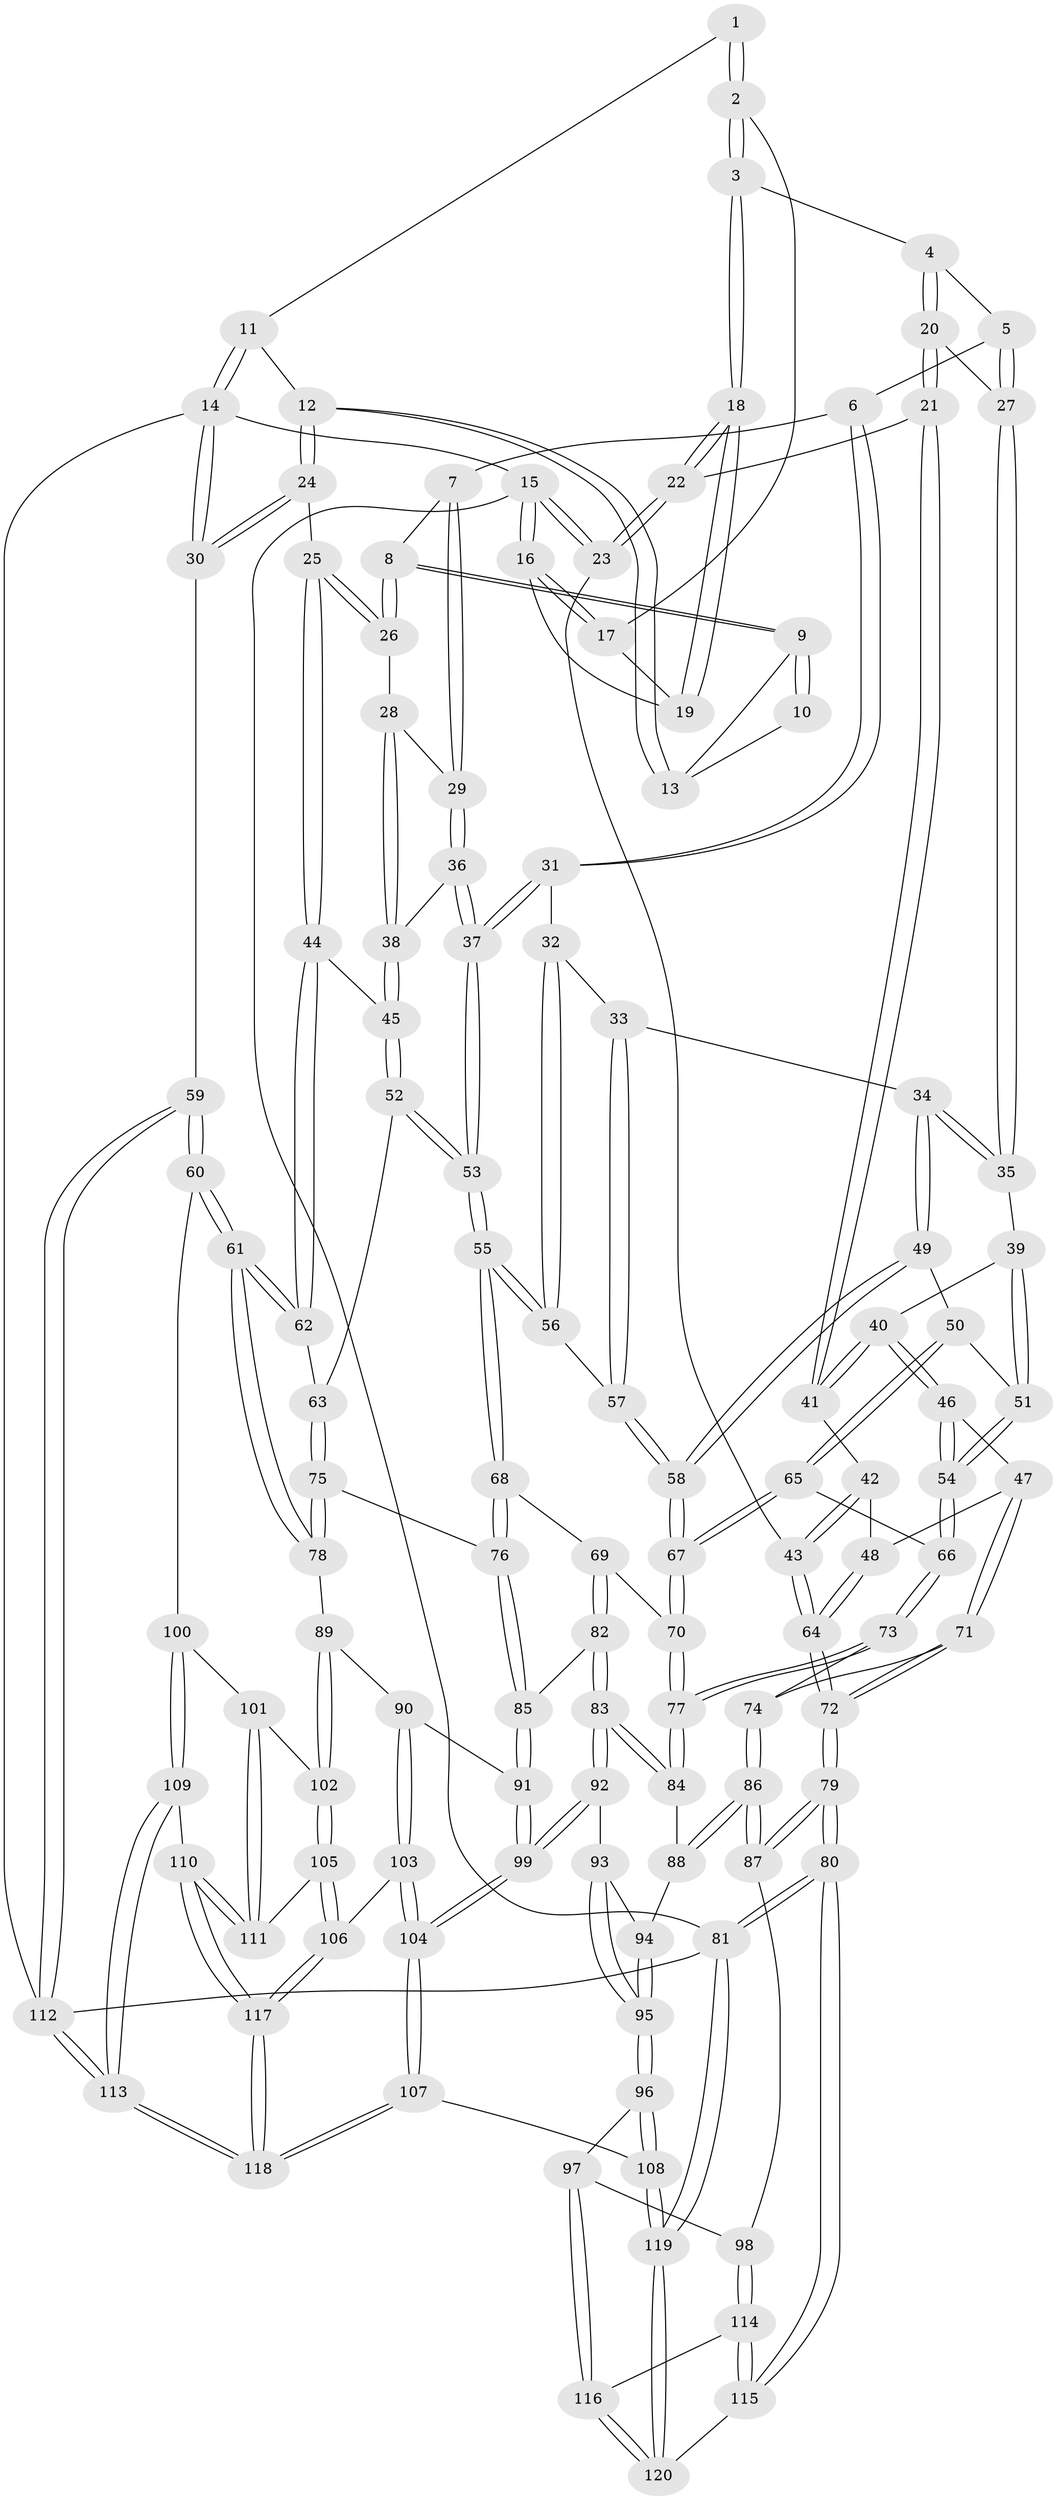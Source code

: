 // Generated by graph-tools (version 1.1) at 2025/27/03/09/25 03:27:08]
// undirected, 120 vertices, 297 edges
graph export_dot {
graph [start="1"]
  node [color=gray90,style=filled];
  1 [pos="+0.7978623281667245+0"];
  2 [pos="+0.39514237869968577+0"];
  3 [pos="+0.39762151943968194+0"];
  4 [pos="+0.4080652892228738+0"];
  5 [pos="+0.42324385359626926+0.006457275107638936"];
  6 [pos="+0.45433379071519914+0.06442508376434139"];
  7 [pos="+0.6497528819103574+0.15575126546467424"];
  8 [pos="+0.6527574474863472+0.15441254559849357"];
  9 [pos="+0.664861958423051+0.14389562749360846"];
  10 [pos="+0.7466247242665954+0"];
  11 [pos="+0.8654230587654015+0"];
  12 [pos="+0.8855091091087601+0.14000204229112023"];
  13 [pos="+0.7573290790066122+0.11702896453012589"];
  14 [pos="+1+0"];
  15 [pos="+0+0"];
  16 [pos="+0+0"];
  17 [pos="+0.3647583940196623+0"];
  18 [pos="+0.1172593736510532+0.15903678983966232"];
  19 [pos="+0.10420350971954377+0.12115962495798265"];
  20 [pos="+0.1556832170142825+0.20993532147273805"];
  21 [pos="+0.1457200797293513+0.21198961035503577"];
  22 [pos="+0.11908222099231767+0.18817870070957854"];
  23 [pos="+0+0.24482569512032984"];
  24 [pos="+0.91765476927699+0.21424369395240475"];
  25 [pos="+0.8874493217189812+0.23493890750325022"];
  26 [pos="+0.8395699440169051+0.230504456096794"];
  27 [pos="+0.2652648014318949+0.2296776109854036"];
  28 [pos="+0.7310954531155475+0.2540596566924459"];
  29 [pos="+0.6515200639677043+0.1859472497854676"];
  30 [pos="+1+0.2852251074415075"];
  31 [pos="+0.45027225232209755+0.20407987152924748"];
  32 [pos="+0.4278588443860584+0.2569041009273672"];
  33 [pos="+0.3696106407059721+0.2923940121580741"];
  34 [pos="+0.36473235890611777+0.29377102523911297"];
  35 [pos="+0.2916594150054472+0.2759063724018777"];
  36 [pos="+0.6266550858209318+0.28550691295819425"];
  37 [pos="+0.6051833487279613+0.30914360400035984"];
  38 [pos="+0.7134457479585545+0.30368675518229493"];
  39 [pos="+0.2596198917385099+0.31517917819149105"];
  40 [pos="+0.21790657325551052+0.3207025877845621"];
  41 [pos="+0.14571118267528027+0.21217338125367166"];
  42 [pos="+0.11713386618198003+0.2911643698119752"];
  43 [pos="+0+0.29162487267257853"];
  44 [pos="+0.8424583007742288+0.30725544733294863"];
  45 [pos="+0.7379992853630236+0.33258507698233164"];
  46 [pos="+0.17410482312856002+0.3884766226435697"];
  47 [pos="+0.1694817640734965+0.3891772419532676"];
  48 [pos="+0.11489192999939342+0.3410265534841081"];
  49 [pos="+0.3367154128837634+0.35019888160086865"];
  50 [pos="+0.30374919960815094+0.3754116134508593"];
  51 [pos="+0.2768389219954959+0.37073563380975516"];
  52 [pos="+0.7052000886231864+0.4056414366451193"];
  53 [pos="+0.5905457171525563+0.39473552543026624"];
  54 [pos="+0.23112044309684376+0.4120086170328205"];
  55 [pos="+0.5571686273974548+0.4254621275052773"];
  56 [pos="+0.48425821384332435+0.37175060094994783"];
  57 [pos="+0.39911281199386206+0.40145166562884654"];
  58 [pos="+0.37909724772086856+0.425321291048986"];
  59 [pos="+1+0.5902911633605794"];
  60 [pos="+1+0.6012262736455799"];
  61 [pos="+0.9446571301654592+0.5755699440936195"];
  62 [pos="+0.8369220190225747+0.42734370812395817"];
  63 [pos="+0.725352997946199+0.4259622066479356"];
  64 [pos="+0+0.47571704083706573"];
  65 [pos="+0.3330392295714996+0.450583070707795"];
  66 [pos="+0.24296304281885128+0.43411928765179175"];
  67 [pos="+0.36095989637943254+0.4717210521878177"];
  68 [pos="+0.5544461855015832+0.43983871139128106"];
  69 [pos="+0.486002998936781+0.51658274540044"];
  70 [pos="+0.3677629485946236+0.4945886597690546"];
  71 [pos="+0.10329418382040367+0.516912256704182"];
  72 [pos="+0+0.4777634875625596"];
  73 [pos="+0.22816926348369235+0.5075174853679961"];
  74 [pos="+0.11435120620600576+0.5255237082211878"];
  75 [pos="+0.7122373851054175+0.580859266093331"];
  76 [pos="+0.6910263179538809+0.581089805776787"];
  77 [pos="+0.31051549289877706+0.5619807118506204"];
  78 [pos="+0.7706385327627698+0.607094118679752"];
  79 [pos="+0+0.688401412501335"];
  80 [pos="+0+0.9560501569414952"];
  81 [pos="+0+1"];
  82 [pos="+0.5012481054508386+0.633403755507026"];
  83 [pos="+0.4610255180077362+0.6825885208075043"];
  84 [pos="+0.308445210068141+0.5845653943279635"];
  85 [pos="+0.6060406532394061+0.6407003743080686"];
  86 [pos="+0.1690804072164042+0.6623273813007959"];
  87 [pos="+0.14358342343508967+0.7047726766894641"];
  88 [pos="+0.2605299397276626+0.6427627651811176"];
  89 [pos="+0.758146509122569+0.656228481631429"];
  90 [pos="+0.6482770300935099+0.7491309345731917"];
  91 [pos="+0.6241057051544968+0.7096041645189199"];
  92 [pos="+0.4551355535028101+0.7114808382545732"];
  93 [pos="+0.43516892453520506+0.7239090607314698"];
  94 [pos="+0.2716024332449316+0.6602880077090314"];
  95 [pos="+0.32909753027447175+0.8146387911258817"];
  96 [pos="+0.3267424431644008+0.8194250268350997"];
  97 [pos="+0.2628028141988112+0.8058297597214553"];
  98 [pos="+0.15873448410794463+0.765510022239729"];
  99 [pos="+0.5033553082352512+0.7689941848074353"];
  100 [pos="+1+0.6267955319290675"];
  101 [pos="+0.8616627193580356+0.7563033398645841"];
  102 [pos="+0.7651820141673261+0.7826438722912807"];
  103 [pos="+0.6598640906638604+0.8543071031120151"];
  104 [pos="+0.5854857979681606+0.9150650140351546"];
  105 [pos="+0.7571778801773084+0.7964840069435875"];
  106 [pos="+0.6987744386125764+0.8469933804591854"];
  107 [pos="+0.5023891535841662+1"];
  108 [pos="+0.3845490207299318+1"];
  109 [pos="+0.9210330369208822+0.8302413576935719"];
  110 [pos="+0.8663995804403605+0.8593220777653777"];
  111 [pos="+0.8566456277617931+0.8444096621072018"];
  112 [pos="+1+1"];
  113 [pos="+1+1"];
  114 [pos="+0.12977720550882352+0.8228365317579913"];
  115 [pos="+0+0.908237690638255"];
  116 [pos="+0.1744124619233789+0.9023015562769496"];
  117 [pos="+0.8477608838100249+0.9436931436427569"];
  118 [pos="+1+1"];
  119 [pos="+0.36224638947092613+1"];
  120 [pos="+0.1961794399140096+0.9703511332541831"];
  1 -- 2;
  1 -- 2;
  1 -- 11;
  2 -- 3;
  2 -- 3;
  2 -- 17;
  3 -- 4;
  3 -- 18;
  3 -- 18;
  4 -- 5;
  4 -- 20;
  4 -- 20;
  5 -- 6;
  5 -- 27;
  5 -- 27;
  6 -- 7;
  6 -- 31;
  6 -- 31;
  7 -- 8;
  7 -- 29;
  7 -- 29;
  8 -- 9;
  8 -- 9;
  8 -- 26;
  8 -- 26;
  9 -- 10;
  9 -- 10;
  9 -- 13;
  10 -- 13;
  11 -- 12;
  11 -- 14;
  11 -- 14;
  12 -- 13;
  12 -- 13;
  12 -- 24;
  12 -- 24;
  14 -- 15;
  14 -- 30;
  14 -- 30;
  14 -- 112;
  15 -- 16;
  15 -- 16;
  15 -- 23;
  15 -- 23;
  15 -- 81;
  16 -- 17;
  16 -- 17;
  16 -- 19;
  17 -- 19;
  18 -- 19;
  18 -- 19;
  18 -- 22;
  18 -- 22;
  20 -- 21;
  20 -- 21;
  20 -- 27;
  21 -- 22;
  21 -- 41;
  21 -- 41;
  22 -- 23;
  22 -- 23;
  23 -- 43;
  24 -- 25;
  24 -- 30;
  24 -- 30;
  25 -- 26;
  25 -- 26;
  25 -- 44;
  25 -- 44;
  26 -- 28;
  27 -- 35;
  27 -- 35;
  28 -- 29;
  28 -- 38;
  28 -- 38;
  29 -- 36;
  29 -- 36;
  30 -- 59;
  31 -- 32;
  31 -- 37;
  31 -- 37;
  32 -- 33;
  32 -- 56;
  32 -- 56;
  33 -- 34;
  33 -- 57;
  33 -- 57;
  34 -- 35;
  34 -- 35;
  34 -- 49;
  34 -- 49;
  35 -- 39;
  36 -- 37;
  36 -- 37;
  36 -- 38;
  37 -- 53;
  37 -- 53;
  38 -- 45;
  38 -- 45;
  39 -- 40;
  39 -- 51;
  39 -- 51;
  40 -- 41;
  40 -- 41;
  40 -- 46;
  40 -- 46;
  41 -- 42;
  42 -- 43;
  42 -- 43;
  42 -- 48;
  43 -- 64;
  43 -- 64;
  44 -- 45;
  44 -- 62;
  44 -- 62;
  45 -- 52;
  45 -- 52;
  46 -- 47;
  46 -- 54;
  46 -- 54;
  47 -- 48;
  47 -- 71;
  47 -- 71;
  48 -- 64;
  48 -- 64;
  49 -- 50;
  49 -- 58;
  49 -- 58;
  50 -- 51;
  50 -- 65;
  50 -- 65;
  51 -- 54;
  51 -- 54;
  52 -- 53;
  52 -- 53;
  52 -- 63;
  53 -- 55;
  53 -- 55;
  54 -- 66;
  54 -- 66;
  55 -- 56;
  55 -- 56;
  55 -- 68;
  55 -- 68;
  56 -- 57;
  57 -- 58;
  57 -- 58;
  58 -- 67;
  58 -- 67;
  59 -- 60;
  59 -- 60;
  59 -- 112;
  59 -- 112;
  60 -- 61;
  60 -- 61;
  60 -- 100;
  61 -- 62;
  61 -- 62;
  61 -- 78;
  61 -- 78;
  62 -- 63;
  63 -- 75;
  63 -- 75;
  64 -- 72;
  64 -- 72;
  65 -- 66;
  65 -- 67;
  65 -- 67;
  66 -- 73;
  66 -- 73;
  67 -- 70;
  67 -- 70;
  68 -- 69;
  68 -- 76;
  68 -- 76;
  69 -- 70;
  69 -- 82;
  69 -- 82;
  70 -- 77;
  70 -- 77;
  71 -- 72;
  71 -- 72;
  71 -- 74;
  72 -- 79;
  72 -- 79;
  73 -- 74;
  73 -- 77;
  73 -- 77;
  74 -- 86;
  74 -- 86;
  75 -- 76;
  75 -- 78;
  75 -- 78;
  76 -- 85;
  76 -- 85;
  77 -- 84;
  77 -- 84;
  78 -- 89;
  79 -- 80;
  79 -- 80;
  79 -- 87;
  79 -- 87;
  80 -- 81;
  80 -- 81;
  80 -- 115;
  80 -- 115;
  81 -- 119;
  81 -- 119;
  81 -- 112;
  82 -- 83;
  82 -- 83;
  82 -- 85;
  83 -- 84;
  83 -- 84;
  83 -- 92;
  83 -- 92;
  84 -- 88;
  85 -- 91;
  85 -- 91;
  86 -- 87;
  86 -- 87;
  86 -- 88;
  86 -- 88;
  87 -- 98;
  88 -- 94;
  89 -- 90;
  89 -- 102;
  89 -- 102;
  90 -- 91;
  90 -- 103;
  90 -- 103;
  91 -- 99;
  91 -- 99;
  92 -- 93;
  92 -- 99;
  92 -- 99;
  93 -- 94;
  93 -- 95;
  93 -- 95;
  94 -- 95;
  94 -- 95;
  95 -- 96;
  95 -- 96;
  96 -- 97;
  96 -- 108;
  96 -- 108;
  97 -- 98;
  97 -- 116;
  97 -- 116;
  98 -- 114;
  98 -- 114;
  99 -- 104;
  99 -- 104;
  100 -- 101;
  100 -- 109;
  100 -- 109;
  101 -- 102;
  101 -- 111;
  101 -- 111;
  102 -- 105;
  102 -- 105;
  103 -- 104;
  103 -- 104;
  103 -- 106;
  104 -- 107;
  104 -- 107;
  105 -- 106;
  105 -- 106;
  105 -- 111;
  106 -- 117;
  106 -- 117;
  107 -- 108;
  107 -- 118;
  107 -- 118;
  108 -- 119;
  108 -- 119;
  109 -- 110;
  109 -- 113;
  109 -- 113;
  110 -- 111;
  110 -- 111;
  110 -- 117;
  110 -- 117;
  112 -- 113;
  112 -- 113;
  113 -- 118;
  113 -- 118;
  114 -- 115;
  114 -- 115;
  114 -- 116;
  115 -- 120;
  116 -- 120;
  116 -- 120;
  117 -- 118;
  117 -- 118;
  119 -- 120;
  119 -- 120;
}
